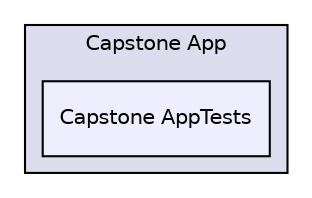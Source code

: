 digraph "iPhone/Capstone App/Capstone AppTests" {
  compound=true
  node [ fontsize="10", fontname="Helvetica"];
  edge [ labelfontsize="10", labelfontname="Helvetica"];
  subgraph clusterdir_3729d335ef5fdcecce10d0a1c509a407 {
    graph [ bgcolor="#ddddee", pencolor="black", label="Capstone App" fontname="Helvetica", fontsize="10", URL="dir_3729d335ef5fdcecce10d0a1c509a407.html"]
  dir_c37c0362eeb13e6d631089e85ea3cf03 [shape=box, label="Capstone AppTests", style="filled", fillcolor="#eeeeff", pencolor="black", URL="dir_c37c0362eeb13e6d631089e85ea3cf03.html"];
  }
}
